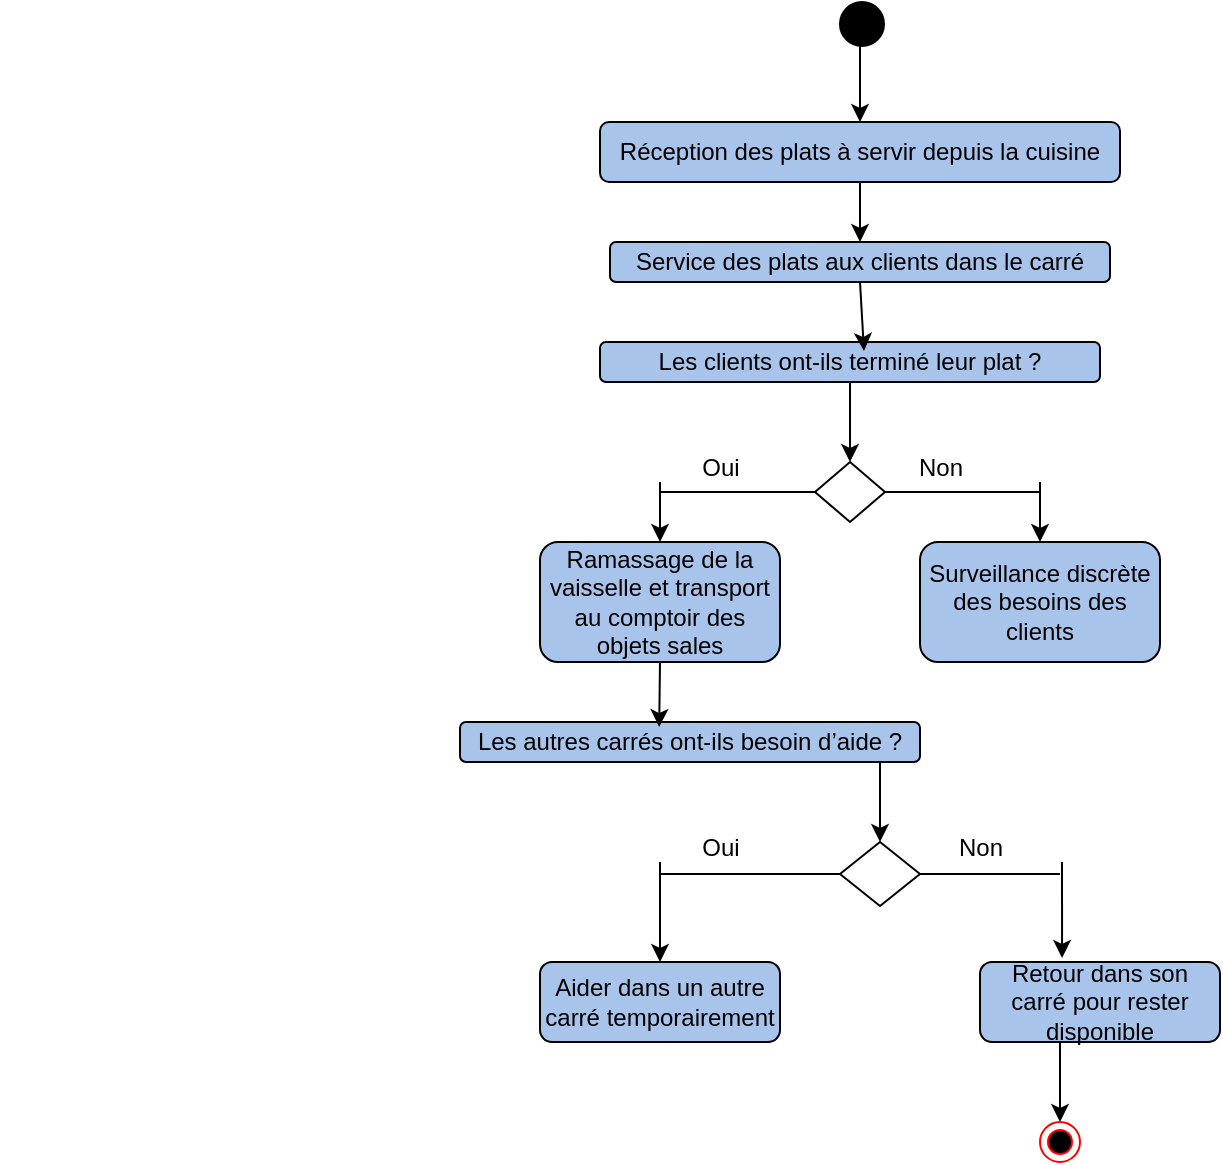 <mxfile version="24.7.17">
  <diagram name="Page-1" id="MvPt9PEE8yK7YBVi3xdn">
    <mxGraphModel dx="1034" dy="1688" grid="1" gridSize="10" guides="1" tooltips="1" connect="1" arrows="1" fold="1" page="1" pageScale="1" pageWidth="827" pageHeight="1169" math="0" shadow="0">
      <root>
        <mxCell id="0" />
        <mxCell id="1" parent="0" />
        <mxCell id="98a_QKXKA-WMX3MC06x8-1" value="&lt;div&gt;&lt;br&gt;&lt;/div&gt;" style="text;html=1;align=center;verticalAlign=middle;resizable=0;points=[];autosize=1;strokeColor=none;fillColor=none;" parent="1" vertex="1">
          <mxGeometry x="160" y="98" width="20" height="30" as="geometry" />
        </mxCell>
        <mxCell id="XhzjX-qSLedwMCP6VEhi-1" value="&lt;span style=&quot;text-wrap: nowrap;&quot;&gt;Réception des plats à servir depuis la cuisine&lt;/span&gt;" style="rounded=1;whiteSpace=wrap;html=1;fillColor=#A9C4EB;" vertex="1" parent="1">
          <mxGeometry x="460" y="-90" width="260" height="30" as="geometry" />
        </mxCell>
        <mxCell id="XhzjX-qSLedwMCP6VEhi-2" value="&lt;span style=&quot;text-wrap: nowrap;&quot;&gt;Service des plats aux clients dans le carré&lt;/span&gt;" style="rounded=1;whiteSpace=wrap;html=1;fillColor=#A9C4EB;" vertex="1" parent="1">
          <mxGeometry x="465" y="-30" width="250" height="20" as="geometry" />
        </mxCell>
        <mxCell id="XhzjX-qSLedwMCP6VEhi-3" value="&lt;span style=&quot;text-wrap: nowrap;&quot;&gt;Les clients ont-ils terminé leur plat ?&lt;/span&gt;" style="rounded=1;whiteSpace=wrap;html=1;fillColor=#A9C4EB;" vertex="1" parent="1">
          <mxGeometry x="460" y="20" width="250" height="20" as="geometry" />
        </mxCell>
        <mxCell id="XhzjX-qSLedwMCP6VEhi-4" value="" style="rhombus;whiteSpace=wrap;html=1;" vertex="1" parent="1">
          <mxGeometry x="567.5" y="80" width="35" height="30" as="geometry" />
        </mxCell>
        <mxCell id="XhzjX-qSLedwMCP6VEhi-5" value="Ramassage de la vaisselle et transport au comptoir des objets sales" style="rounded=1;whiteSpace=wrap;html=1;fillColor=#A9C4EB;" vertex="1" parent="1">
          <mxGeometry x="430" y="120" width="120" height="60" as="geometry" />
        </mxCell>
        <mxCell id="XhzjX-qSLedwMCP6VEhi-6" value="Surveillance discrète des besoins des clients" style="rounded=1;whiteSpace=wrap;html=1;fillColor=#A9C4EB;" vertex="1" parent="1">
          <mxGeometry x="620" y="120" width="120" height="60" as="geometry" />
        </mxCell>
        <mxCell id="XhzjX-qSLedwMCP6VEhi-7" value="&lt;span style=&quot;text-wrap: nowrap;&quot;&gt;Les autres carrés ont-ils besoin d’aide ?&lt;/span&gt;" style="rounded=1;whiteSpace=wrap;html=1;fillColor=#A9C4EB;" vertex="1" parent="1">
          <mxGeometry x="390" y="210" width="230" height="20" as="geometry" />
        </mxCell>
        <mxCell id="XhzjX-qSLedwMCP6VEhi-8" value="" style="rhombus;whiteSpace=wrap;html=1;" vertex="1" parent="1">
          <mxGeometry x="580" y="270" width="40" height="32" as="geometry" />
        </mxCell>
        <mxCell id="XhzjX-qSLedwMCP6VEhi-9" value="Aider dans un autre carré temporairement" style="rounded=1;whiteSpace=wrap;html=1;fillColor=#A9C4EB;" vertex="1" parent="1">
          <mxGeometry x="430" y="330" width="120" height="40" as="geometry" />
        </mxCell>
        <mxCell id="XhzjX-qSLedwMCP6VEhi-10" value="Retour dans son carré pour rester disponible" style="rounded=1;whiteSpace=wrap;html=1;fillColor=#A9C4EB;" vertex="1" parent="1">
          <mxGeometry x="650" y="330" width="120" height="40" as="geometry" />
        </mxCell>
        <mxCell id="XhzjX-qSLedwMCP6VEhi-11" value="" style="ellipse;whiteSpace=wrap;html=1;aspect=fixed;fillColor=#000000;" vertex="1" parent="1">
          <mxGeometry x="580" y="-150" width="22" height="22" as="geometry" />
        </mxCell>
        <mxCell id="XhzjX-qSLedwMCP6VEhi-12" value="" style="endArrow=classic;html=1;rounded=0;entryX=0.5;entryY=0;entryDx=0;entryDy=0;" edge="1" parent="1" target="XhzjX-qSLedwMCP6VEhi-1">
          <mxGeometry width="50" height="50" relative="1" as="geometry">
            <mxPoint x="590" y="-130" as="sourcePoint" />
            <mxPoint x="640" y="-180" as="targetPoint" />
          </mxGeometry>
        </mxCell>
        <mxCell id="XhzjX-qSLedwMCP6VEhi-13" value="" style="endArrow=classic;html=1;rounded=0;exitX=0.5;exitY=1;exitDx=0;exitDy=0;entryX=0.5;entryY=0;entryDx=0;entryDy=0;" edge="1" parent="1" source="XhzjX-qSLedwMCP6VEhi-1" target="XhzjX-qSLedwMCP6VEhi-2">
          <mxGeometry width="50" height="50" relative="1" as="geometry">
            <mxPoint x="600" y="-50" as="sourcePoint" />
            <mxPoint x="650" y="-100" as="targetPoint" />
          </mxGeometry>
        </mxCell>
        <mxCell id="XhzjX-qSLedwMCP6VEhi-14" value="" style="endArrow=classic;html=1;rounded=0;entryX=0.528;entryY=0.225;entryDx=0;entryDy=0;entryPerimeter=0;" edge="1" parent="1" target="XhzjX-qSLedwMCP6VEhi-3">
          <mxGeometry width="50" height="50" relative="1" as="geometry">
            <mxPoint x="590" y="-10" as="sourcePoint" />
            <mxPoint x="640" y="-60" as="targetPoint" />
          </mxGeometry>
        </mxCell>
        <mxCell id="XhzjX-qSLedwMCP6VEhi-15" value="" style="endArrow=classic;html=1;rounded=0;exitX=0.5;exitY=1;exitDx=0;exitDy=0;entryX=0.5;entryY=0;entryDx=0;entryDy=0;" edge="1" parent="1" source="XhzjX-qSLedwMCP6VEhi-3" target="XhzjX-qSLedwMCP6VEhi-4">
          <mxGeometry width="50" height="50" relative="1" as="geometry">
            <mxPoint x="590" y="60" as="sourcePoint" />
            <mxPoint x="640" y="10" as="targetPoint" />
          </mxGeometry>
        </mxCell>
        <mxCell id="XhzjX-qSLedwMCP6VEhi-16" value="" style="endArrow=none;html=1;rounded=0;exitX=1;exitY=0.5;exitDx=0;exitDy=0;" edge="1" parent="1" source="XhzjX-qSLedwMCP6VEhi-4">
          <mxGeometry width="50" height="50" relative="1" as="geometry">
            <mxPoint x="620" y="90" as="sourcePoint" />
            <mxPoint x="680" y="95" as="targetPoint" />
          </mxGeometry>
        </mxCell>
        <mxCell id="XhzjX-qSLedwMCP6VEhi-17" value="" style="endArrow=none;html=1;rounded=0;entryX=0;entryY=0.5;entryDx=0;entryDy=0;" edge="1" parent="1" target="XhzjX-qSLedwMCP6VEhi-4">
          <mxGeometry width="50" height="50" relative="1" as="geometry">
            <mxPoint x="490" y="95" as="sourcePoint" />
            <mxPoint x="530" y="80" as="targetPoint" />
          </mxGeometry>
        </mxCell>
        <mxCell id="XhzjX-qSLedwMCP6VEhi-18" value="" style="endArrow=classic;html=1;rounded=0;entryX=0.5;entryY=0;entryDx=0;entryDy=0;" edge="1" parent="1" target="XhzjX-qSLedwMCP6VEhi-6">
          <mxGeometry width="50" height="50" relative="1" as="geometry">
            <mxPoint x="680" y="90" as="sourcePoint" />
            <mxPoint x="760" y="40" as="targetPoint" />
          </mxGeometry>
        </mxCell>
        <mxCell id="XhzjX-qSLedwMCP6VEhi-19" value="" style="endArrow=classic;html=1;rounded=0;entryX=0.5;entryY=0;entryDx=0;entryDy=0;" edge="1" parent="1" target="XhzjX-qSLedwMCP6VEhi-5">
          <mxGeometry width="50" height="50" relative="1" as="geometry">
            <mxPoint x="490" y="90" as="sourcePoint" />
            <mxPoint x="540" y="40" as="targetPoint" />
          </mxGeometry>
        </mxCell>
        <mxCell id="XhzjX-qSLedwMCP6VEhi-20" value="" style="endArrow=classic;html=1;rounded=0;entryX=0.433;entryY=0.125;entryDx=0;entryDy=0;entryPerimeter=0;" edge="1" parent="1" target="XhzjX-qSLedwMCP6VEhi-7">
          <mxGeometry width="50" height="50" relative="1" as="geometry">
            <mxPoint x="490" y="180" as="sourcePoint" />
            <mxPoint x="540" y="130" as="targetPoint" />
          </mxGeometry>
        </mxCell>
        <mxCell id="XhzjX-qSLedwMCP6VEhi-21" value="" style="endArrow=classic;html=1;rounded=0;entryX=0.5;entryY=0;entryDx=0;entryDy=0;" edge="1" parent="1" target="XhzjX-qSLedwMCP6VEhi-8">
          <mxGeometry width="50" height="50" relative="1" as="geometry">
            <mxPoint x="600" y="230" as="sourcePoint" />
            <mxPoint x="650" y="180" as="targetPoint" />
          </mxGeometry>
        </mxCell>
        <mxCell id="XhzjX-qSLedwMCP6VEhi-22" value="" style="endArrow=none;html=1;rounded=0;exitX=1;exitY=0.5;exitDx=0;exitDy=0;" edge="1" parent="1" source="XhzjX-qSLedwMCP6VEhi-8">
          <mxGeometry width="50" height="50" relative="1" as="geometry">
            <mxPoint x="650" y="280" as="sourcePoint" />
            <mxPoint x="690" y="286" as="targetPoint" />
          </mxGeometry>
        </mxCell>
        <mxCell id="XhzjX-qSLedwMCP6VEhi-23" value="" style="endArrow=none;html=1;rounded=0;entryX=0;entryY=0.5;entryDx=0;entryDy=0;" edge="1" parent="1" target="XhzjX-qSLedwMCP6VEhi-8">
          <mxGeometry width="50" height="50" relative="1" as="geometry">
            <mxPoint x="490" y="286" as="sourcePoint" />
            <mxPoint x="450" y="270" as="targetPoint" />
          </mxGeometry>
        </mxCell>
        <mxCell id="XhzjX-qSLedwMCP6VEhi-24" value="" style="endArrow=classic;html=1;rounded=0;entryX=0.5;entryY=0;entryDx=0;entryDy=0;" edge="1" parent="1" target="XhzjX-qSLedwMCP6VEhi-9">
          <mxGeometry width="50" height="50" relative="1" as="geometry">
            <mxPoint x="490" y="280" as="sourcePoint" />
            <mxPoint x="540" y="240" as="targetPoint" />
          </mxGeometry>
        </mxCell>
        <mxCell id="XhzjX-qSLedwMCP6VEhi-25" value="" style="endArrow=classic;html=1;rounded=0;entryX=0.342;entryY=-0.05;entryDx=0;entryDy=0;entryPerimeter=0;" edge="1" parent="1" target="XhzjX-qSLedwMCP6VEhi-10">
          <mxGeometry width="50" height="50" relative="1" as="geometry">
            <mxPoint x="691" y="280" as="sourcePoint" />
            <mxPoint x="740" y="240" as="targetPoint" />
          </mxGeometry>
        </mxCell>
        <mxCell id="XhzjX-qSLedwMCP6VEhi-26" value="" style="endArrow=classic;html=1;rounded=0;" edge="1" parent="1">
          <mxGeometry width="50" height="50" relative="1" as="geometry">
            <mxPoint x="690" y="370" as="sourcePoint" />
            <mxPoint x="690" y="410" as="targetPoint" />
          </mxGeometry>
        </mxCell>
        <mxCell id="XhzjX-qSLedwMCP6VEhi-27" value="" style="ellipse;html=1;shape=endState;fillColor=#000000;strokeColor=#ff0000;" vertex="1" parent="1">
          <mxGeometry x="680" y="410" width="20" height="20" as="geometry" />
        </mxCell>
        <mxCell id="XhzjX-qSLedwMCP6VEhi-28" value="Oui" style="text;html=1;align=center;verticalAlign=middle;resizable=0;points=[];autosize=1;strokeColor=none;fillColor=none;" vertex="1" parent="1">
          <mxGeometry x="500" y="68" width="40" height="30" as="geometry" />
        </mxCell>
        <mxCell id="XhzjX-qSLedwMCP6VEhi-29" value="Non" style="text;html=1;align=center;verticalAlign=middle;resizable=0;points=[];autosize=1;strokeColor=none;fillColor=none;" vertex="1" parent="1">
          <mxGeometry x="605" y="68" width="50" height="30" as="geometry" />
        </mxCell>
        <mxCell id="XhzjX-qSLedwMCP6VEhi-30" value="Oui" style="text;html=1;align=center;verticalAlign=middle;resizable=0;points=[];autosize=1;strokeColor=none;fillColor=none;" vertex="1" parent="1">
          <mxGeometry x="500" y="258" width="40" height="30" as="geometry" />
        </mxCell>
        <mxCell id="XhzjX-qSLedwMCP6VEhi-31" value="Non" style="text;html=1;align=center;verticalAlign=middle;resizable=0;points=[];autosize=1;strokeColor=none;fillColor=none;" vertex="1" parent="1">
          <mxGeometry x="625" y="258" width="50" height="30" as="geometry" />
        </mxCell>
      </root>
    </mxGraphModel>
  </diagram>
</mxfile>
